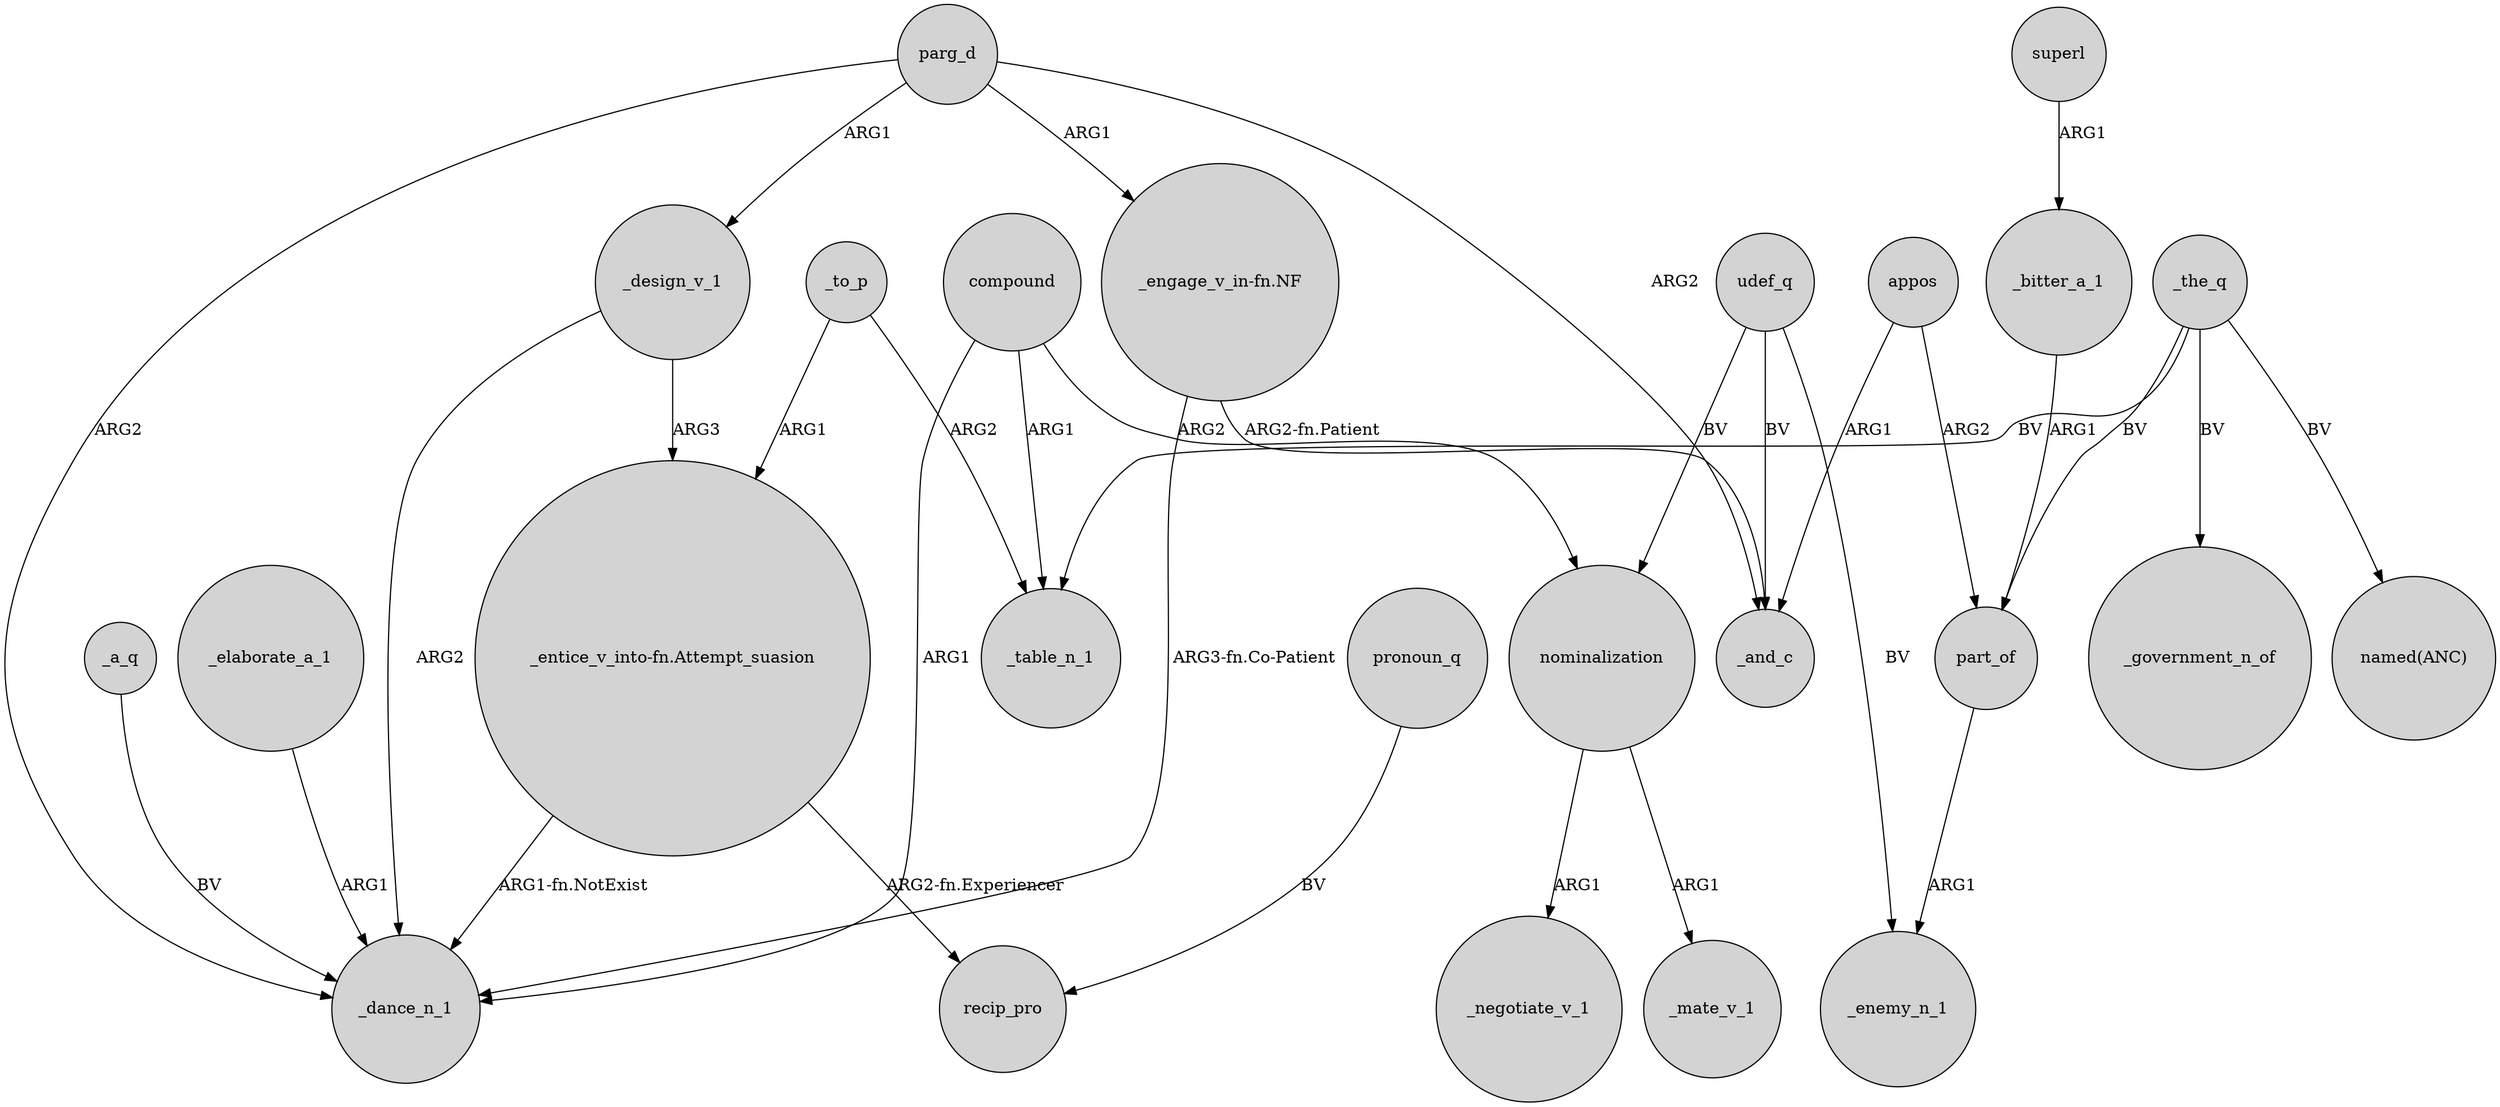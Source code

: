 digraph {
	node [shape=circle style=filled]
	parg_d -> _dance_n_1 [label=ARG2]
	superl -> _bitter_a_1 [label=ARG1]
	_bitter_a_1 -> part_of [label=ARG1]
	_to_p -> "_entice_v_into-fn.Attempt_suasion" [label=ARG1]
	compound -> _dance_n_1 [label=ARG1]
	_design_v_1 -> "_entice_v_into-fn.Attempt_suasion" [label=ARG3]
	appos -> _and_c [label=ARG1]
	"_engage_v_in-fn.NF" -> _dance_n_1 [label="ARG3-fn.Co-Patient"]
	_to_p -> _table_n_1 [label=ARG2]
	_the_q -> _table_n_1 [label=BV]
	compound -> nominalization [label=ARG2]
	_a_q -> _dance_n_1 [label=BV]
	parg_d -> _and_c [label=ARG2]
	parg_d -> "_engage_v_in-fn.NF" [label=ARG1]
	pronoun_q -> recip_pro [label=BV]
	udef_q -> _enemy_n_1 [label=BV]
	_the_q -> part_of [label=BV]
	nominalization -> _negotiate_v_1 [label=ARG1]
	appos -> part_of [label=ARG2]
	udef_q -> nominalization [label=BV]
	parg_d -> _design_v_1 [label=ARG1]
	part_of -> _enemy_n_1 [label=ARG1]
	_the_q -> _government_n_of [label=BV]
	nominalization -> _mate_v_1 [label=ARG1]
	"_engage_v_in-fn.NF" -> _and_c [label="ARG2-fn.Patient"]
	"_entice_v_into-fn.Attempt_suasion" -> recip_pro [label="ARG2-fn.Experiencer"]
	compound -> _table_n_1 [label=ARG1]
	_the_q -> "named(ANC)" [label=BV]
	udef_q -> _and_c [label=BV]
	_elaborate_a_1 -> _dance_n_1 [label=ARG1]
	_design_v_1 -> _dance_n_1 [label=ARG2]
	"_entice_v_into-fn.Attempt_suasion" -> _dance_n_1 [label="ARG1-fn.NotExist"]
}
